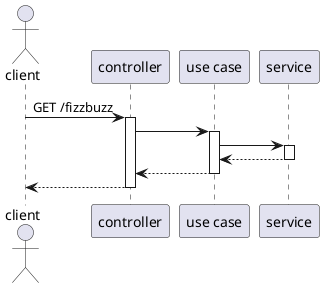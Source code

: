 @startuml
    actor client
    participant "controller"
    participant "use case" as useCase
    participant "service"
    
    client -> controller: GET /fizzbuzz
    activate controller
    controller -> useCase
    activate useCase
    useCase -> service
    activate service
    
    service --> useCase
    deactivate service
    useCase --> controller
    deactivate useCase
    controller --> client
    deactivate controller
@enduml